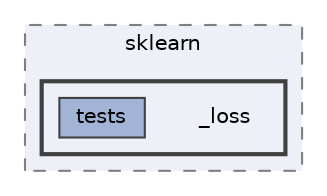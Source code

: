 digraph "/home/jam/Research/IRES-2025/dev/src/llm-scripts/testing/hypothesis-testing/hyp-env/lib/python3.12/site-packages/sklearn/_loss"
{
 // LATEX_PDF_SIZE
  bgcolor="transparent";
  edge [fontname=Helvetica,fontsize=10,labelfontname=Helvetica,labelfontsize=10];
  node [fontname=Helvetica,fontsize=10,shape=box,height=0.2,width=0.4];
  compound=true
  subgraph clusterdir_95412a8f6746b9685e089ed9447bfec4 {
    graph [ bgcolor="#edf0f7", pencolor="grey50", label="sklearn", fontname=Helvetica,fontsize=10 style="filled,dashed", URL="dir_95412a8f6746b9685e089ed9447bfec4.html",tooltip=""]
  subgraph clusterdir_985ae0f1c8b4aec18395b0f84eaa7b90 {
    graph [ bgcolor="#edf0f7", pencolor="grey25", label="", fontname=Helvetica,fontsize=10 style="filled,bold", URL="dir_985ae0f1c8b4aec18395b0f84eaa7b90.html",tooltip=""]
    dir_985ae0f1c8b4aec18395b0f84eaa7b90 [shape=plaintext, label="_loss"];
  dir_de239b6793351a687c31f15f7146c959 [label="tests", fillcolor="#a2b4d6", color="grey25", style="filled", URL="dir_de239b6793351a687c31f15f7146c959.html",tooltip=""];
  }
  }
}
